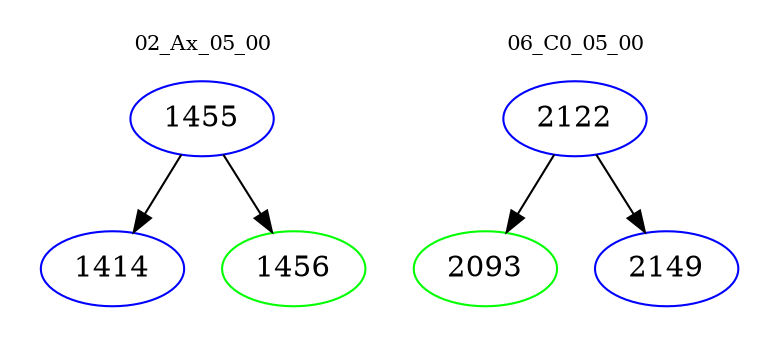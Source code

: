 digraph{
subgraph cluster_0 {
color = white
label = "02_Ax_05_00";
fontsize=10;
T0_1455 [label="1455", color="blue"]
T0_1455 -> T0_1414 [color="black"]
T0_1414 [label="1414", color="blue"]
T0_1455 -> T0_1456 [color="black"]
T0_1456 [label="1456", color="green"]
}
subgraph cluster_1 {
color = white
label = "06_C0_05_00";
fontsize=10;
T1_2122 [label="2122", color="blue"]
T1_2122 -> T1_2093 [color="black"]
T1_2093 [label="2093", color="green"]
T1_2122 -> T1_2149 [color="black"]
T1_2149 [label="2149", color="blue"]
}
}
